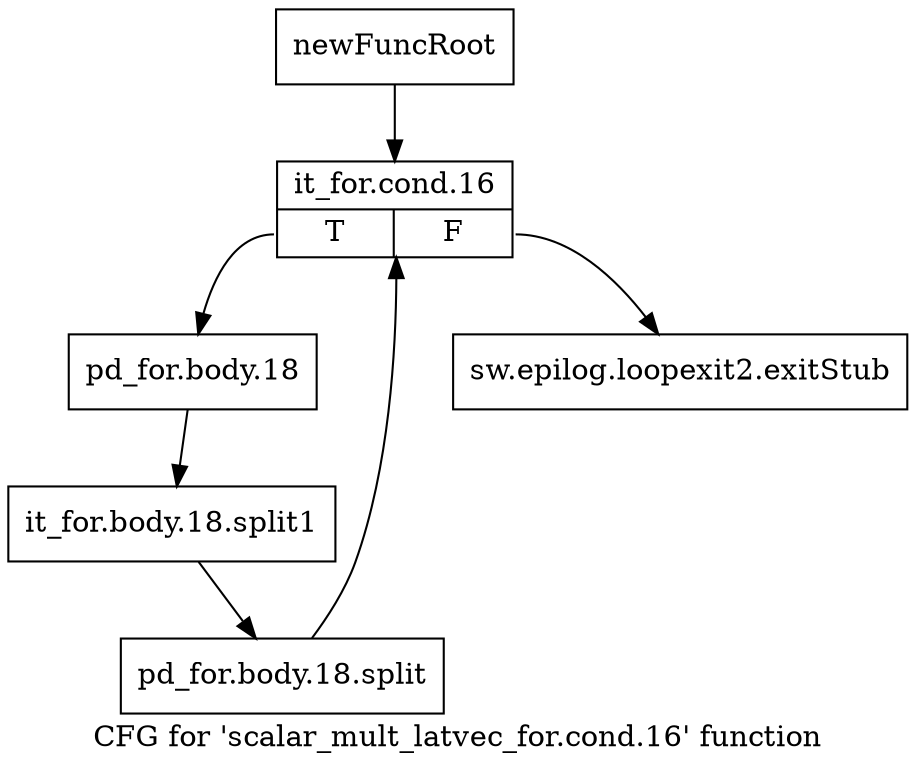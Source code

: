 digraph "CFG for 'scalar_mult_latvec_for.cond.16' function" {
	label="CFG for 'scalar_mult_latvec_for.cond.16' function";

	Node0x1b267d0 [shape=record,label="{newFuncRoot}"];
	Node0x1b267d0 -> Node0x1b26870;
	Node0x1b26820 [shape=record,label="{sw.epilog.loopexit2.exitStub}"];
	Node0x1b26870 [shape=record,label="{it_for.cond.16|{<s0>T|<s1>F}}"];
	Node0x1b26870:s0 -> Node0x1b268c0;
	Node0x1b26870:s1 -> Node0x1b26820;
	Node0x1b268c0 [shape=record,label="{pd_for.body.18}"];
	Node0x1b268c0 -> Node0x1bc7ab0;
	Node0x1bc7ab0 [shape=record,label="{it_for.body.18.split1}"];
	Node0x1bc7ab0 -> Node0x1caeef0;
	Node0x1caeef0 [shape=record,label="{pd_for.body.18.split}"];
	Node0x1caeef0 -> Node0x1b26870;
}
